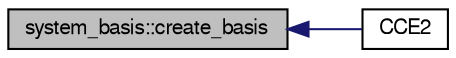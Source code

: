 digraph G
{
  edge [fontname="FreeSans",fontsize="10",labelfontname="FreeSans",labelfontsize="10"];
  node [fontname="FreeSans",fontsize="10",shape=record];
  rankdir=LR;
  Node1 [label="system_basis::create_basis",height=0.2,width=0.4,color="black", fillcolor="grey75", style="filled" fontcolor="black"];
  Node1 -> Node2 [dir=back,color="midnightblue",fontsize="10",style="solid"];
  Node2 [label="CCE2",height=0.2,width=0.4,color="black", fillcolor="white", style="filled",URL="$CCE2_8f90.html#a62a21e1357c05203f9f851a59bdf0b00",tooltip="This part of the CCE2 code is the main."];
}
